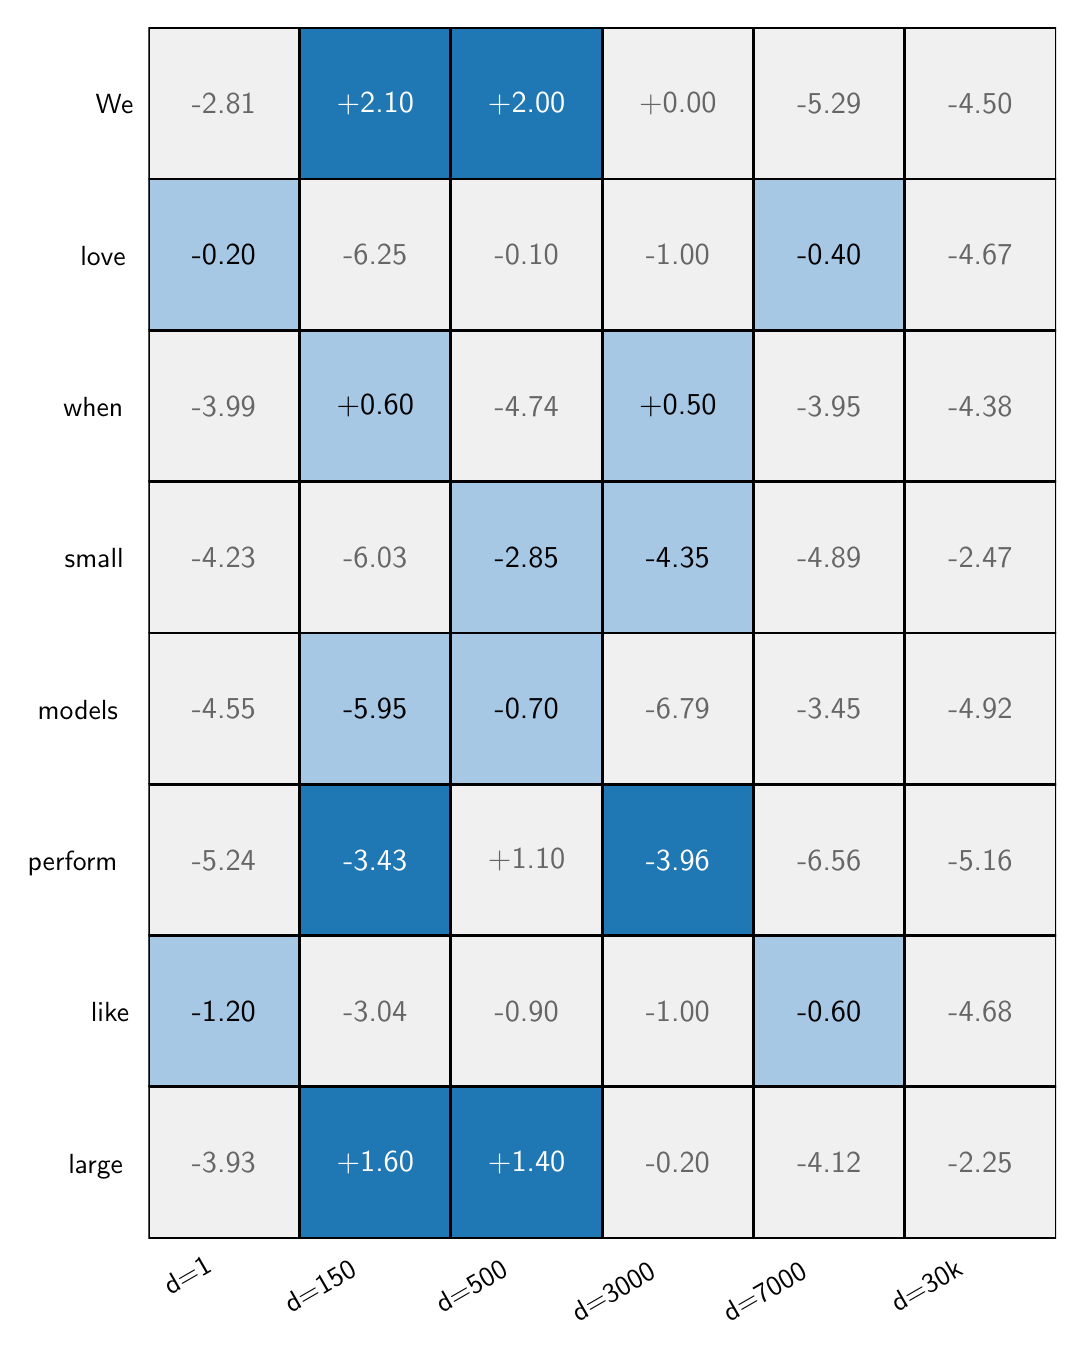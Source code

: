 \begingroup%
\makeatletter%
\begin{pgfpicture}%
\pgfpathrectangle{\pgfpointorigin}{\pgfqpoint{5.143in}{6.497in}}%
\pgfusepath{use as bounding box, clip}%
\begin{pgfscope}%
\pgfsetbuttcap%
\pgfsetmiterjoin%
\definecolor{currentfill}{rgb}{1.0,1.0,1.0}%
\pgfsetfillcolor{currentfill}%
\pgfsetlinewidth{0.0pt}%
\definecolor{currentstroke}{rgb}{1.0,1.0,1.0}%
\pgfsetstrokecolor{currentstroke}%
\pgfsetdash{}{0pt}%
\pgfpathmoveto{\pgfqpoint{0.0in}{0.0in}}%
\pgfpathlineto{\pgfqpoint{5.143in}{0.0in}}%
\pgfpathlineto{\pgfqpoint{5.143in}{6.497in}}%
\pgfpathlineto{\pgfqpoint{0.0in}{6.497in}}%
\pgfpathlineto{\pgfqpoint{0.0in}{0.0in}}%
\pgfpathclose%
\pgfusepath{fill}%
\end{pgfscope}%
\begin{pgfscope}%
\pgfsetbuttcap%
\pgfsetmiterjoin%
\definecolor{currentfill}{rgb}{1.0,1.0,1.0}%
\pgfsetfillcolor{currentfill}%
\pgfsetlinewidth{0.0pt}%
\definecolor{currentstroke}{rgb}{0.0,0.0,0.0}%
\pgfsetstrokecolor{currentstroke}%
\pgfsetstrokeopacity{0.0}%
\pgfsetdash{}{0pt}%
\pgfpathmoveto{\pgfqpoint{0.603in}{0.444in}}%
\pgfpathlineto{\pgfqpoint{5.143in}{0.444in}}%
\pgfpathlineto{\pgfqpoint{5.143in}{6.497in}}%
\pgfpathlineto{\pgfqpoint{0.603in}{6.497in}}%
\pgfpathlineto{\pgfqpoint{0.603in}{0.444in}}%
\pgfpathclose%
\pgfusepath{fill}%
\end{pgfscope}%
\begin{pgfscope}%
\pgfpathrectangle{\pgfqpoint{0.603in}{0.444in}}{\pgfqpoint{4.539in}{6.053in}}%
\pgfusepath{clip}%
\pgfsetbuttcap%
\pgfsetmiterjoin%
\definecolor{currentfill}{rgb}{0.941,0.941,0.941}%
\pgfsetfillcolor{currentfill}%
\pgfsetlinewidth{1.004pt}%
\definecolor{currentstroke}{rgb}{0.0,0.0,0.0}%
\pgfsetstrokecolor{currentstroke}%
\pgfsetdash{}{0pt}%
\pgfpathmoveto{\pgfqpoint{0.603in}{6.497in}}%
\pgfpathlineto{\pgfqpoint{1.36in}{6.497in}}%
\pgfpathlineto{\pgfqpoint{1.36in}{5.74in}}%
\pgfpathlineto{\pgfqpoint{0.603in}{5.74in}}%
\pgfpathlineto{\pgfqpoint{0.603in}{6.497in}}%
\pgfpathclose%
\pgfusepath{stroke,fill}%
\end{pgfscope}%
\begin{pgfscope}%
\pgfpathrectangle{\pgfqpoint{0.603in}{0.444in}}{\pgfqpoint{4.539in}{6.053in}}%
\pgfusepath{clip}%
\pgfsetbuttcap%
\pgfsetmiterjoin%
\definecolor{currentfill}{rgb}{0.122,0.467,0.706}%
\pgfsetfillcolor{currentfill}%
\pgfsetlinewidth{1.004pt}%
\definecolor{currentstroke}{rgb}{0.0,0.0,0.0}%
\pgfsetstrokecolor{currentstroke}%
\pgfsetdash{}{0pt}%
\pgfpathmoveto{\pgfqpoint{1.36in}{6.497in}}%
\pgfpathlineto{\pgfqpoint{2.116in}{6.497in}}%
\pgfpathlineto{\pgfqpoint{2.116in}{5.74in}}%
\pgfpathlineto{\pgfqpoint{1.36in}{5.74in}}%
\pgfpathlineto{\pgfqpoint{1.36in}{6.497in}}%
\pgfpathclose%
\pgfusepath{stroke,fill}%
\end{pgfscope}%
\begin{pgfscope}%
\pgfpathrectangle{\pgfqpoint{0.603in}{0.444in}}{\pgfqpoint{4.539in}{6.053in}}%
\pgfusepath{clip}%
\pgfsetbuttcap%
\pgfsetmiterjoin%
\definecolor{currentfill}{rgb}{0.122,0.467,0.706}%
\pgfsetfillcolor{currentfill}%
\pgfsetlinewidth{1.004pt}%
\definecolor{currentstroke}{rgb}{0.0,0.0,0.0}%
\pgfsetstrokecolor{currentstroke}%
\pgfsetdash{}{0pt}%
\pgfpathmoveto{\pgfqpoint{2.116in}{6.497in}}%
\pgfpathlineto{\pgfqpoint{2.873in}{6.497in}}%
\pgfpathlineto{\pgfqpoint{2.873in}{5.74in}}%
\pgfpathlineto{\pgfqpoint{2.116in}{5.74in}}%
\pgfpathlineto{\pgfqpoint{2.116in}{6.497in}}%
\pgfpathclose%
\pgfusepath{stroke,fill}%
\end{pgfscope}%
\begin{pgfscope}%
\pgfpathrectangle{\pgfqpoint{0.603in}{0.444in}}{\pgfqpoint{4.539in}{6.053in}}%
\pgfusepath{clip}%
\pgfsetbuttcap%
\pgfsetmiterjoin%
\definecolor{currentfill}{rgb}{0.941,0.941,0.941}%
\pgfsetfillcolor{currentfill}%
\pgfsetlinewidth{1.004pt}%
\definecolor{currentstroke}{rgb}{0.0,0.0,0.0}%
\pgfsetstrokecolor{currentstroke}%
\pgfsetdash{}{0pt}%
\pgfpathmoveto{\pgfqpoint{2.873in}{6.497in}}%
\pgfpathlineto{\pgfqpoint{3.629in}{6.497in}}%
\pgfpathlineto{\pgfqpoint{3.629in}{5.74in}}%
\pgfpathlineto{\pgfqpoint{2.873in}{5.74in}}%
\pgfpathlineto{\pgfqpoint{2.873in}{6.497in}}%
\pgfpathclose%
\pgfusepath{stroke,fill}%
\end{pgfscope}%
\begin{pgfscope}%
\pgfpathrectangle{\pgfqpoint{0.603in}{0.444in}}{\pgfqpoint{4.539in}{6.053in}}%
\pgfusepath{clip}%
\pgfsetbuttcap%
\pgfsetmiterjoin%
\definecolor{currentfill}{rgb}{0.941,0.941,0.941}%
\pgfsetfillcolor{currentfill}%
\pgfsetlinewidth{1.004pt}%
\definecolor{currentstroke}{rgb}{0.0,0.0,0.0}%
\pgfsetstrokecolor{currentstroke}%
\pgfsetdash{}{0pt}%
\pgfpathmoveto{\pgfqpoint{3.629in}{6.497in}}%
\pgfpathlineto{\pgfqpoint{4.386in}{6.497in}}%
\pgfpathlineto{\pgfqpoint{4.386in}{5.74in}}%
\pgfpathlineto{\pgfqpoint{3.629in}{5.74in}}%
\pgfpathlineto{\pgfqpoint{3.629in}{6.497in}}%
\pgfpathclose%
\pgfusepath{stroke,fill}%
\end{pgfscope}%
\begin{pgfscope}%
\pgfpathrectangle{\pgfqpoint{0.603in}{0.444in}}{\pgfqpoint{4.539in}{6.053in}}%
\pgfusepath{clip}%
\pgfsetbuttcap%
\pgfsetmiterjoin%
\definecolor{currentfill}{rgb}{0.941,0.941,0.941}%
\pgfsetfillcolor{currentfill}%
\pgfsetlinewidth{1.004pt}%
\definecolor{currentstroke}{rgb}{0.0,0.0,0.0}%
\pgfsetstrokecolor{currentstroke}%
\pgfsetdash{}{0pt}%
\pgfpathmoveto{\pgfqpoint{4.386in}{6.497in}}%
\pgfpathlineto{\pgfqpoint{5.143in}{6.497in}}%
\pgfpathlineto{\pgfqpoint{5.143in}{5.74in}}%
\pgfpathlineto{\pgfqpoint{4.386in}{5.74in}}%
\pgfpathlineto{\pgfqpoint{4.386in}{6.497in}}%
\pgfpathclose%
\pgfusepath{stroke,fill}%
\end{pgfscope}%
\begin{pgfscope}%
\pgfpathrectangle{\pgfqpoint{0.603in}{0.444in}}{\pgfqpoint{4.539in}{6.053in}}%
\pgfusepath{clip}%
\pgfsetbuttcap%
\pgfsetmiterjoin%
\definecolor{currentfill}{rgb}{0.651,0.784,0.898}%
\pgfsetfillcolor{currentfill}%
\pgfsetlinewidth{1.004pt}%
\definecolor{currentstroke}{rgb}{0.0,0.0,0.0}%
\pgfsetstrokecolor{currentstroke}%
\pgfsetdash{}{0pt}%
\pgfpathmoveto{\pgfqpoint{0.603in}{5.74in}}%
\pgfpathlineto{\pgfqpoint{1.36in}{5.74in}}%
\pgfpathlineto{\pgfqpoint{1.36in}{4.983in}}%
\pgfpathlineto{\pgfqpoint{0.603in}{4.983in}}%
\pgfpathlineto{\pgfqpoint{0.603in}{5.74in}}%
\pgfpathclose%
\pgfusepath{stroke,fill}%
\end{pgfscope}%
\begin{pgfscope}%
\pgfpathrectangle{\pgfqpoint{0.603in}{0.444in}}{\pgfqpoint{4.539in}{6.053in}}%
\pgfusepath{clip}%
\pgfsetbuttcap%
\pgfsetmiterjoin%
\definecolor{currentfill}{rgb}{0.941,0.941,0.941}%
\pgfsetfillcolor{currentfill}%
\pgfsetlinewidth{1.004pt}%
\definecolor{currentstroke}{rgb}{0.0,0.0,0.0}%
\pgfsetstrokecolor{currentstroke}%
\pgfsetdash{}{0pt}%
\pgfpathmoveto{\pgfqpoint{1.36in}{5.74in}}%
\pgfpathlineto{\pgfqpoint{2.116in}{5.74in}}%
\pgfpathlineto{\pgfqpoint{2.116in}{4.983in}}%
\pgfpathlineto{\pgfqpoint{1.36in}{4.983in}}%
\pgfpathlineto{\pgfqpoint{1.36in}{5.74in}}%
\pgfpathclose%
\pgfusepath{stroke,fill}%
\end{pgfscope}%
\begin{pgfscope}%
\pgfpathrectangle{\pgfqpoint{0.603in}{0.444in}}{\pgfqpoint{4.539in}{6.053in}}%
\pgfusepath{clip}%
\pgfsetbuttcap%
\pgfsetmiterjoin%
\definecolor{currentfill}{rgb}{0.941,0.941,0.941}%
\pgfsetfillcolor{currentfill}%
\pgfsetlinewidth{1.004pt}%
\definecolor{currentstroke}{rgb}{0.0,0.0,0.0}%
\pgfsetstrokecolor{currentstroke}%
\pgfsetdash{}{0pt}%
\pgfpathmoveto{\pgfqpoint{2.116in}{5.74in}}%
\pgfpathlineto{\pgfqpoint{2.873in}{5.74in}}%
\pgfpathlineto{\pgfqpoint{2.873in}{4.983in}}%
\pgfpathlineto{\pgfqpoint{2.116in}{4.983in}}%
\pgfpathlineto{\pgfqpoint{2.116in}{5.74in}}%
\pgfpathclose%
\pgfusepath{stroke,fill}%
\end{pgfscope}%
\begin{pgfscope}%
\pgfpathrectangle{\pgfqpoint{0.603in}{0.444in}}{\pgfqpoint{4.539in}{6.053in}}%
\pgfusepath{clip}%
\pgfsetbuttcap%
\pgfsetmiterjoin%
\definecolor{currentfill}{rgb}{0.941,0.941,0.941}%
\pgfsetfillcolor{currentfill}%
\pgfsetlinewidth{1.004pt}%
\definecolor{currentstroke}{rgb}{0.0,0.0,0.0}%
\pgfsetstrokecolor{currentstroke}%
\pgfsetdash{}{0pt}%
\pgfpathmoveto{\pgfqpoint{2.873in}{5.74in}}%
\pgfpathlineto{\pgfqpoint{3.629in}{5.74in}}%
\pgfpathlineto{\pgfqpoint{3.629in}{4.983in}}%
\pgfpathlineto{\pgfqpoint{2.873in}{4.983in}}%
\pgfpathlineto{\pgfqpoint{2.873in}{5.74in}}%
\pgfpathclose%
\pgfusepath{stroke,fill}%
\end{pgfscope}%
\begin{pgfscope}%
\pgfpathrectangle{\pgfqpoint{0.603in}{0.444in}}{\pgfqpoint{4.539in}{6.053in}}%
\pgfusepath{clip}%
\pgfsetbuttcap%
\pgfsetmiterjoin%
\definecolor{currentfill}{rgb}{0.651,0.784,0.898}%
\pgfsetfillcolor{currentfill}%
\pgfsetlinewidth{1.004pt}%
\definecolor{currentstroke}{rgb}{0.0,0.0,0.0}%
\pgfsetstrokecolor{currentstroke}%
\pgfsetdash{}{0pt}%
\pgfpathmoveto{\pgfqpoint{3.629in}{5.74in}}%
\pgfpathlineto{\pgfqpoint{4.386in}{5.74in}}%
\pgfpathlineto{\pgfqpoint{4.386in}{4.983in}}%
\pgfpathlineto{\pgfqpoint{3.629in}{4.983in}}%
\pgfpathlineto{\pgfqpoint{3.629in}{5.74in}}%
\pgfpathclose%
\pgfusepath{stroke,fill}%
\end{pgfscope}%
\begin{pgfscope}%
\pgfpathrectangle{\pgfqpoint{0.603in}{0.444in}}{\pgfqpoint{4.539in}{6.053in}}%
\pgfusepath{clip}%
\pgfsetbuttcap%
\pgfsetmiterjoin%
\definecolor{currentfill}{rgb}{0.941,0.941,0.941}%
\pgfsetfillcolor{currentfill}%
\pgfsetlinewidth{1.004pt}%
\definecolor{currentstroke}{rgb}{0.0,0.0,0.0}%
\pgfsetstrokecolor{currentstroke}%
\pgfsetdash{}{0pt}%
\pgfpathmoveto{\pgfqpoint{4.386in}{5.74in}}%
\pgfpathlineto{\pgfqpoint{5.143in}{5.74in}}%
\pgfpathlineto{\pgfqpoint{5.143in}{4.983in}}%
\pgfpathlineto{\pgfqpoint{4.386in}{4.983in}}%
\pgfpathlineto{\pgfqpoint{4.386in}{5.74in}}%
\pgfpathclose%
\pgfusepath{stroke,fill}%
\end{pgfscope}%
\begin{pgfscope}%
\pgfpathrectangle{\pgfqpoint{0.603in}{0.444in}}{\pgfqpoint{4.539in}{6.053in}}%
\pgfusepath{clip}%
\pgfsetbuttcap%
\pgfsetmiterjoin%
\definecolor{currentfill}{rgb}{0.941,0.941,0.941}%
\pgfsetfillcolor{currentfill}%
\pgfsetlinewidth{1.004pt}%
\definecolor{currentstroke}{rgb}{0.0,0.0,0.0}%
\pgfsetstrokecolor{currentstroke}%
\pgfsetdash{}{0pt}%
\pgfpathmoveto{\pgfqpoint{0.603in}{4.983in}}%
\pgfpathlineto{\pgfqpoint{1.36in}{4.983in}}%
\pgfpathlineto{\pgfqpoint{1.36in}{4.227in}}%
\pgfpathlineto{\pgfqpoint{0.603in}{4.227in}}%
\pgfpathlineto{\pgfqpoint{0.603in}{4.983in}}%
\pgfpathclose%
\pgfusepath{stroke,fill}%
\end{pgfscope}%
\begin{pgfscope}%
\pgfpathrectangle{\pgfqpoint{0.603in}{0.444in}}{\pgfqpoint{4.539in}{6.053in}}%
\pgfusepath{clip}%
\pgfsetbuttcap%
\pgfsetmiterjoin%
\definecolor{currentfill}{rgb}{0.651,0.784,0.898}%
\pgfsetfillcolor{currentfill}%
\pgfsetlinewidth{1.004pt}%
\definecolor{currentstroke}{rgb}{0.0,0.0,0.0}%
\pgfsetstrokecolor{currentstroke}%
\pgfsetdash{}{0pt}%
\pgfpathmoveto{\pgfqpoint{1.36in}{4.983in}}%
\pgfpathlineto{\pgfqpoint{2.116in}{4.983in}}%
\pgfpathlineto{\pgfqpoint{2.116in}{4.227in}}%
\pgfpathlineto{\pgfqpoint{1.36in}{4.227in}}%
\pgfpathlineto{\pgfqpoint{1.36in}{4.983in}}%
\pgfpathclose%
\pgfusepath{stroke,fill}%
\end{pgfscope}%
\begin{pgfscope}%
\pgfpathrectangle{\pgfqpoint{0.603in}{0.444in}}{\pgfqpoint{4.539in}{6.053in}}%
\pgfusepath{clip}%
\pgfsetbuttcap%
\pgfsetmiterjoin%
\definecolor{currentfill}{rgb}{0.941,0.941,0.941}%
\pgfsetfillcolor{currentfill}%
\pgfsetlinewidth{1.004pt}%
\definecolor{currentstroke}{rgb}{0.0,0.0,0.0}%
\pgfsetstrokecolor{currentstroke}%
\pgfsetdash{}{0pt}%
\pgfpathmoveto{\pgfqpoint{2.116in}{4.983in}}%
\pgfpathlineto{\pgfqpoint{2.873in}{4.983in}}%
\pgfpathlineto{\pgfqpoint{2.873in}{4.227in}}%
\pgfpathlineto{\pgfqpoint{2.116in}{4.227in}}%
\pgfpathlineto{\pgfqpoint{2.116in}{4.983in}}%
\pgfpathclose%
\pgfusepath{stroke,fill}%
\end{pgfscope}%
\begin{pgfscope}%
\pgfpathrectangle{\pgfqpoint{0.603in}{0.444in}}{\pgfqpoint{4.539in}{6.053in}}%
\pgfusepath{clip}%
\pgfsetbuttcap%
\pgfsetmiterjoin%
\definecolor{currentfill}{rgb}{0.651,0.784,0.898}%
\pgfsetfillcolor{currentfill}%
\pgfsetlinewidth{1.004pt}%
\definecolor{currentstroke}{rgb}{0.0,0.0,0.0}%
\pgfsetstrokecolor{currentstroke}%
\pgfsetdash{}{0pt}%
\pgfpathmoveto{\pgfqpoint{2.873in}{4.983in}}%
\pgfpathlineto{\pgfqpoint{3.629in}{4.983in}}%
\pgfpathlineto{\pgfqpoint{3.629in}{4.227in}}%
\pgfpathlineto{\pgfqpoint{2.873in}{4.227in}}%
\pgfpathlineto{\pgfqpoint{2.873in}{4.983in}}%
\pgfpathclose%
\pgfusepath{stroke,fill}%
\end{pgfscope}%
\begin{pgfscope}%
\pgfpathrectangle{\pgfqpoint{0.603in}{0.444in}}{\pgfqpoint{4.539in}{6.053in}}%
\pgfusepath{clip}%
\pgfsetbuttcap%
\pgfsetmiterjoin%
\definecolor{currentfill}{rgb}{0.941,0.941,0.941}%
\pgfsetfillcolor{currentfill}%
\pgfsetlinewidth{1.004pt}%
\definecolor{currentstroke}{rgb}{0.0,0.0,0.0}%
\pgfsetstrokecolor{currentstroke}%
\pgfsetdash{}{0pt}%
\pgfpathmoveto{\pgfqpoint{3.629in}{4.983in}}%
\pgfpathlineto{\pgfqpoint{4.386in}{4.983in}}%
\pgfpathlineto{\pgfqpoint{4.386in}{4.227in}}%
\pgfpathlineto{\pgfqpoint{3.629in}{4.227in}}%
\pgfpathlineto{\pgfqpoint{3.629in}{4.983in}}%
\pgfpathclose%
\pgfusepath{stroke,fill}%
\end{pgfscope}%
\begin{pgfscope}%
\pgfpathrectangle{\pgfqpoint{0.603in}{0.444in}}{\pgfqpoint{4.539in}{6.053in}}%
\pgfusepath{clip}%
\pgfsetbuttcap%
\pgfsetmiterjoin%
\definecolor{currentfill}{rgb}{0.941,0.941,0.941}%
\pgfsetfillcolor{currentfill}%
\pgfsetlinewidth{1.004pt}%
\definecolor{currentstroke}{rgb}{0.0,0.0,0.0}%
\pgfsetstrokecolor{currentstroke}%
\pgfsetdash{}{0pt}%
\pgfpathmoveto{\pgfqpoint{4.386in}{4.983in}}%
\pgfpathlineto{\pgfqpoint{5.143in}{4.983in}}%
\pgfpathlineto{\pgfqpoint{5.143in}{4.227in}}%
\pgfpathlineto{\pgfqpoint{4.386in}{4.227in}}%
\pgfpathlineto{\pgfqpoint{4.386in}{4.983in}}%
\pgfpathclose%
\pgfusepath{stroke,fill}%
\end{pgfscope}%
\begin{pgfscope}%
\pgfpathrectangle{\pgfqpoint{0.603in}{0.444in}}{\pgfqpoint{4.539in}{6.053in}}%
\pgfusepath{clip}%
\pgfsetbuttcap%
\pgfsetmiterjoin%
\definecolor{currentfill}{rgb}{0.941,0.941,0.941}%
\pgfsetfillcolor{currentfill}%
\pgfsetlinewidth{1.004pt}%
\definecolor{currentstroke}{rgb}{0.0,0.0,0.0}%
\pgfsetstrokecolor{currentstroke}%
\pgfsetdash{}{0pt}%
\pgfpathmoveto{\pgfqpoint{0.603in}{4.227in}}%
\pgfpathlineto{\pgfqpoint{1.36in}{4.227in}}%
\pgfpathlineto{\pgfqpoint{1.36in}{3.47in}}%
\pgfpathlineto{\pgfqpoint{0.603in}{3.47in}}%
\pgfpathlineto{\pgfqpoint{0.603in}{4.227in}}%
\pgfpathclose%
\pgfusepath{stroke,fill}%
\end{pgfscope}%
\begin{pgfscope}%
\pgfpathrectangle{\pgfqpoint{0.603in}{0.444in}}{\pgfqpoint{4.539in}{6.053in}}%
\pgfusepath{clip}%
\pgfsetbuttcap%
\pgfsetmiterjoin%
\definecolor{currentfill}{rgb}{0.941,0.941,0.941}%
\pgfsetfillcolor{currentfill}%
\pgfsetlinewidth{1.004pt}%
\definecolor{currentstroke}{rgb}{0.0,0.0,0.0}%
\pgfsetstrokecolor{currentstroke}%
\pgfsetdash{}{0pt}%
\pgfpathmoveto{\pgfqpoint{1.36in}{4.227in}}%
\pgfpathlineto{\pgfqpoint{2.116in}{4.227in}}%
\pgfpathlineto{\pgfqpoint{2.116in}{3.47in}}%
\pgfpathlineto{\pgfqpoint{1.36in}{3.47in}}%
\pgfpathlineto{\pgfqpoint{1.36in}{4.227in}}%
\pgfpathclose%
\pgfusepath{stroke,fill}%
\end{pgfscope}%
\begin{pgfscope}%
\pgfpathrectangle{\pgfqpoint{0.603in}{0.444in}}{\pgfqpoint{4.539in}{6.053in}}%
\pgfusepath{clip}%
\pgfsetbuttcap%
\pgfsetmiterjoin%
\definecolor{currentfill}{rgb}{0.651,0.784,0.898}%
\pgfsetfillcolor{currentfill}%
\pgfsetlinewidth{1.004pt}%
\definecolor{currentstroke}{rgb}{0.0,0.0,0.0}%
\pgfsetstrokecolor{currentstroke}%
\pgfsetdash{}{0pt}%
\pgfpathmoveto{\pgfqpoint{2.116in}{4.227in}}%
\pgfpathlineto{\pgfqpoint{2.873in}{4.227in}}%
\pgfpathlineto{\pgfqpoint{2.873in}{3.47in}}%
\pgfpathlineto{\pgfqpoint{2.116in}{3.47in}}%
\pgfpathlineto{\pgfqpoint{2.116in}{4.227in}}%
\pgfpathclose%
\pgfusepath{stroke,fill}%
\end{pgfscope}%
\begin{pgfscope}%
\pgfpathrectangle{\pgfqpoint{0.603in}{0.444in}}{\pgfqpoint{4.539in}{6.053in}}%
\pgfusepath{clip}%
\pgfsetbuttcap%
\pgfsetmiterjoin%
\definecolor{currentfill}{rgb}{0.651,0.784,0.898}%
\pgfsetfillcolor{currentfill}%
\pgfsetlinewidth{1.004pt}%
\definecolor{currentstroke}{rgb}{0.0,0.0,0.0}%
\pgfsetstrokecolor{currentstroke}%
\pgfsetdash{}{0pt}%
\pgfpathmoveto{\pgfqpoint{2.873in}{4.227in}}%
\pgfpathlineto{\pgfqpoint{3.629in}{4.227in}}%
\pgfpathlineto{\pgfqpoint{3.629in}{3.47in}}%
\pgfpathlineto{\pgfqpoint{2.873in}{3.47in}}%
\pgfpathlineto{\pgfqpoint{2.873in}{4.227in}}%
\pgfpathclose%
\pgfusepath{stroke,fill}%
\end{pgfscope}%
\begin{pgfscope}%
\pgfpathrectangle{\pgfqpoint{0.603in}{0.444in}}{\pgfqpoint{4.539in}{6.053in}}%
\pgfusepath{clip}%
\pgfsetbuttcap%
\pgfsetmiterjoin%
\definecolor{currentfill}{rgb}{0.941,0.941,0.941}%
\pgfsetfillcolor{currentfill}%
\pgfsetlinewidth{1.004pt}%
\definecolor{currentstroke}{rgb}{0.0,0.0,0.0}%
\pgfsetstrokecolor{currentstroke}%
\pgfsetdash{}{0pt}%
\pgfpathmoveto{\pgfqpoint{3.629in}{4.227in}}%
\pgfpathlineto{\pgfqpoint{4.386in}{4.227in}}%
\pgfpathlineto{\pgfqpoint{4.386in}{3.47in}}%
\pgfpathlineto{\pgfqpoint{3.629in}{3.47in}}%
\pgfpathlineto{\pgfqpoint{3.629in}{4.227in}}%
\pgfpathclose%
\pgfusepath{stroke,fill}%
\end{pgfscope}%
\begin{pgfscope}%
\pgfpathrectangle{\pgfqpoint{0.603in}{0.444in}}{\pgfqpoint{4.539in}{6.053in}}%
\pgfusepath{clip}%
\pgfsetbuttcap%
\pgfsetmiterjoin%
\definecolor{currentfill}{rgb}{0.941,0.941,0.941}%
\pgfsetfillcolor{currentfill}%
\pgfsetlinewidth{1.004pt}%
\definecolor{currentstroke}{rgb}{0.0,0.0,0.0}%
\pgfsetstrokecolor{currentstroke}%
\pgfsetdash{}{0pt}%
\pgfpathmoveto{\pgfqpoint{4.386in}{4.227in}}%
\pgfpathlineto{\pgfqpoint{5.143in}{4.227in}}%
\pgfpathlineto{\pgfqpoint{5.143in}{3.47in}}%
\pgfpathlineto{\pgfqpoint{4.386in}{3.47in}}%
\pgfpathlineto{\pgfqpoint{4.386in}{4.227in}}%
\pgfpathclose%
\pgfusepath{stroke,fill}%
\end{pgfscope}%
\begin{pgfscope}%
\pgfpathrectangle{\pgfqpoint{0.603in}{0.444in}}{\pgfqpoint{4.539in}{6.053in}}%
\pgfusepath{clip}%
\pgfsetbuttcap%
\pgfsetmiterjoin%
\definecolor{currentfill}{rgb}{0.941,0.941,0.941}%
\pgfsetfillcolor{currentfill}%
\pgfsetlinewidth{1.004pt}%
\definecolor{currentstroke}{rgb}{0.0,0.0,0.0}%
\pgfsetstrokecolor{currentstroke}%
\pgfsetdash{}{0pt}%
\pgfpathmoveto{\pgfqpoint{0.603in}{3.47in}}%
\pgfpathlineto{\pgfqpoint{1.36in}{3.47in}}%
\pgfpathlineto{\pgfqpoint{1.36in}{2.714in}}%
\pgfpathlineto{\pgfqpoint{0.603in}{2.714in}}%
\pgfpathlineto{\pgfqpoint{0.603in}{3.47in}}%
\pgfpathclose%
\pgfusepath{stroke,fill}%
\end{pgfscope}%
\begin{pgfscope}%
\pgfpathrectangle{\pgfqpoint{0.603in}{0.444in}}{\pgfqpoint{4.539in}{6.053in}}%
\pgfusepath{clip}%
\pgfsetbuttcap%
\pgfsetmiterjoin%
\definecolor{currentfill}{rgb}{0.651,0.784,0.898}%
\pgfsetfillcolor{currentfill}%
\pgfsetlinewidth{1.004pt}%
\definecolor{currentstroke}{rgb}{0.0,0.0,0.0}%
\pgfsetstrokecolor{currentstroke}%
\pgfsetdash{}{0pt}%
\pgfpathmoveto{\pgfqpoint{1.36in}{3.47in}}%
\pgfpathlineto{\pgfqpoint{2.116in}{3.47in}}%
\pgfpathlineto{\pgfqpoint{2.116in}{2.714in}}%
\pgfpathlineto{\pgfqpoint{1.36in}{2.714in}}%
\pgfpathlineto{\pgfqpoint{1.36in}{3.47in}}%
\pgfpathclose%
\pgfusepath{stroke,fill}%
\end{pgfscope}%
\begin{pgfscope}%
\pgfpathrectangle{\pgfqpoint{0.603in}{0.444in}}{\pgfqpoint{4.539in}{6.053in}}%
\pgfusepath{clip}%
\pgfsetbuttcap%
\pgfsetmiterjoin%
\definecolor{currentfill}{rgb}{0.651,0.784,0.898}%
\pgfsetfillcolor{currentfill}%
\pgfsetlinewidth{1.004pt}%
\definecolor{currentstroke}{rgb}{0.0,0.0,0.0}%
\pgfsetstrokecolor{currentstroke}%
\pgfsetdash{}{0pt}%
\pgfpathmoveto{\pgfqpoint{2.116in}{3.47in}}%
\pgfpathlineto{\pgfqpoint{2.873in}{3.47in}}%
\pgfpathlineto{\pgfqpoint{2.873in}{2.714in}}%
\pgfpathlineto{\pgfqpoint{2.116in}{2.714in}}%
\pgfpathlineto{\pgfqpoint{2.116in}{3.47in}}%
\pgfpathclose%
\pgfusepath{stroke,fill}%
\end{pgfscope}%
\begin{pgfscope}%
\pgfpathrectangle{\pgfqpoint{0.603in}{0.444in}}{\pgfqpoint{4.539in}{6.053in}}%
\pgfusepath{clip}%
\pgfsetbuttcap%
\pgfsetmiterjoin%
\definecolor{currentfill}{rgb}{0.941,0.941,0.941}%
\pgfsetfillcolor{currentfill}%
\pgfsetlinewidth{1.004pt}%
\definecolor{currentstroke}{rgb}{0.0,0.0,0.0}%
\pgfsetstrokecolor{currentstroke}%
\pgfsetdash{}{0pt}%
\pgfpathmoveto{\pgfqpoint{2.873in}{3.47in}}%
\pgfpathlineto{\pgfqpoint{3.629in}{3.47in}}%
\pgfpathlineto{\pgfqpoint{3.629in}{2.714in}}%
\pgfpathlineto{\pgfqpoint{2.873in}{2.714in}}%
\pgfpathlineto{\pgfqpoint{2.873in}{3.47in}}%
\pgfpathclose%
\pgfusepath{stroke,fill}%
\end{pgfscope}%
\begin{pgfscope}%
\pgfpathrectangle{\pgfqpoint{0.603in}{0.444in}}{\pgfqpoint{4.539in}{6.053in}}%
\pgfusepath{clip}%
\pgfsetbuttcap%
\pgfsetmiterjoin%
\definecolor{currentfill}{rgb}{0.941,0.941,0.941}%
\pgfsetfillcolor{currentfill}%
\pgfsetlinewidth{1.004pt}%
\definecolor{currentstroke}{rgb}{0.0,0.0,0.0}%
\pgfsetstrokecolor{currentstroke}%
\pgfsetdash{}{0pt}%
\pgfpathmoveto{\pgfqpoint{3.629in}{3.47in}}%
\pgfpathlineto{\pgfqpoint{4.386in}{3.47in}}%
\pgfpathlineto{\pgfqpoint{4.386in}{2.714in}}%
\pgfpathlineto{\pgfqpoint{3.629in}{2.714in}}%
\pgfpathlineto{\pgfqpoint{3.629in}{3.47in}}%
\pgfpathclose%
\pgfusepath{stroke,fill}%
\end{pgfscope}%
\begin{pgfscope}%
\pgfpathrectangle{\pgfqpoint{0.603in}{0.444in}}{\pgfqpoint{4.539in}{6.053in}}%
\pgfusepath{clip}%
\pgfsetbuttcap%
\pgfsetmiterjoin%
\definecolor{currentfill}{rgb}{0.941,0.941,0.941}%
\pgfsetfillcolor{currentfill}%
\pgfsetlinewidth{1.004pt}%
\definecolor{currentstroke}{rgb}{0.0,0.0,0.0}%
\pgfsetstrokecolor{currentstroke}%
\pgfsetdash{}{0pt}%
\pgfpathmoveto{\pgfqpoint{4.386in}{3.47in}}%
\pgfpathlineto{\pgfqpoint{5.143in}{3.47in}}%
\pgfpathlineto{\pgfqpoint{5.143in}{2.714in}}%
\pgfpathlineto{\pgfqpoint{4.386in}{2.714in}}%
\pgfpathlineto{\pgfqpoint{4.386in}{3.47in}}%
\pgfpathclose%
\pgfusepath{stroke,fill}%
\end{pgfscope}%
\begin{pgfscope}%
\pgfpathrectangle{\pgfqpoint{0.603in}{0.444in}}{\pgfqpoint{4.539in}{6.053in}}%
\pgfusepath{clip}%
\pgfsetbuttcap%
\pgfsetmiterjoin%
\definecolor{currentfill}{rgb}{0.941,0.941,0.941}%
\pgfsetfillcolor{currentfill}%
\pgfsetlinewidth{1.004pt}%
\definecolor{currentstroke}{rgb}{0.0,0.0,0.0}%
\pgfsetstrokecolor{currentstroke}%
\pgfsetdash{}{0pt}%
\pgfpathmoveto{\pgfqpoint{0.603in}{2.714in}}%
\pgfpathlineto{\pgfqpoint{1.36in}{2.714in}}%
\pgfpathlineto{\pgfqpoint{1.36in}{1.957in}}%
\pgfpathlineto{\pgfqpoint{0.603in}{1.957in}}%
\pgfpathlineto{\pgfqpoint{0.603in}{2.714in}}%
\pgfpathclose%
\pgfusepath{stroke,fill}%
\end{pgfscope}%
\begin{pgfscope}%
\pgfpathrectangle{\pgfqpoint{0.603in}{0.444in}}{\pgfqpoint{4.539in}{6.053in}}%
\pgfusepath{clip}%
\pgfsetbuttcap%
\pgfsetmiterjoin%
\definecolor{currentfill}{rgb}{0.122,0.467,0.706}%
\pgfsetfillcolor{currentfill}%
\pgfsetlinewidth{1.004pt}%
\definecolor{currentstroke}{rgb}{0.0,0.0,0.0}%
\pgfsetstrokecolor{currentstroke}%
\pgfsetdash{}{0pt}%
\pgfpathmoveto{\pgfqpoint{1.36in}{2.714in}}%
\pgfpathlineto{\pgfqpoint{2.116in}{2.714in}}%
\pgfpathlineto{\pgfqpoint{2.116in}{1.957in}}%
\pgfpathlineto{\pgfqpoint{1.36in}{1.957in}}%
\pgfpathlineto{\pgfqpoint{1.36in}{2.714in}}%
\pgfpathclose%
\pgfusepath{stroke,fill}%
\end{pgfscope}%
\begin{pgfscope}%
\pgfpathrectangle{\pgfqpoint{0.603in}{0.444in}}{\pgfqpoint{4.539in}{6.053in}}%
\pgfusepath{clip}%
\pgfsetbuttcap%
\pgfsetmiterjoin%
\definecolor{currentfill}{rgb}{0.941,0.941,0.941}%
\pgfsetfillcolor{currentfill}%
\pgfsetlinewidth{1.004pt}%
\definecolor{currentstroke}{rgb}{0.0,0.0,0.0}%
\pgfsetstrokecolor{currentstroke}%
\pgfsetdash{}{0pt}%
\pgfpathmoveto{\pgfqpoint{2.116in}{2.714in}}%
\pgfpathlineto{\pgfqpoint{2.873in}{2.714in}}%
\pgfpathlineto{\pgfqpoint{2.873in}{1.957in}}%
\pgfpathlineto{\pgfqpoint{2.116in}{1.957in}}%
\pgfpathlineto{\pgfqpoint{2.116in}{2.714in}}%
\pgfpathclose%
\pgfusepath{stroke,fill}%
\end{pgfscope}%
\begin{pgfscope}%
\pgfpathrectangle{\pgfqpoint{0.603in}{0.444in}}{\pgfqpoint{4.539in}{6.053in}}%
\pgfusepath{clip}%
\pgfsetbuttcap%
\pgfsetmiterjoin%
\definecolor{currentfill}{rgb}{0.122,0.467,0.706}%
\pgfsetfillcolor{currentfill}%
\pgfsetlinewidth{1.004pt}%
\definecolor{currentstroke}{rgb}{0.0,0.0,0.0}%
\pgfsetstrokecolor{currentstroke}%
\pgfsetdash{}{0pt}%
\pgfpathmoveto{\pgfqpoint{2.873in}{2.714in}}%
\pgfpathlineto{\pgfqpoint{3.629in}{2.714in}}%
\pgfpathlineto{\pgfqpoint{3.629in}{1.957in}}%
\pgfpathlineto{\pgfqpoint{2.873in}{1.957in}}%
\pgfpathlineto{\pgfqpoint{2.873in}{2.714in}}%
\pgfpathclose%
\pgfusepath{stroke,fill}%
\end{pgfscope}%
\begin{pgfscope}%
\pgfpathrectangle{\pgfqpoint{0.603in}{0.444in}}{\pgfqpoint{4.539in}{6.053in}}%
\pgfusepath{clip}%
\pgfsetbuttcap%
\pgfsetmiterjoin%
\definecolor{currentfill}{rgb}{0.941,0.941,0.941}%
\pgfsetfillcolor{currentfill}%
\pgfsetlinewidth{1.004pt}%
\definecolor{currentstroke}{rgb}{0.0,0.0,0.0}%
\pgfsetstrokecolor{currentstroke}%
\pgfsetdash{}{0pt}%
\pgfpathmoveto{\pgfqpoint{3.629in}{2.714in}}%
\pgfpathlineto{\pgfqpoint{4.386in}{2.714in}}%
\pgfpathlineto{\pgfqpoint{4.386in}{1.957in}}%
\pgfpathlineto{\pgfqpoint{3.629in}{1.957in}}%
\pgfpathlineto{\pgfqpoint{3.629in}{2.714in}}%
\pgfpathclose%
\pgfusepath{stroke,fill}%
\end{pgfscope}%
\begin{pgfscope}%
\pgfpathrectangle{\pgfqpoint{0.603in}{0.444in}}{\pgfqpoint{4.539in}{6.053in}}%
\pgfusepath{clip}%
\pgfsetbuttcap%
\pgfsetmiterjoin%
\definecolor{currentfill}{rgb}{0.941,0.941,0.941}%
\pgfsetfillcolor{currentfill}%
\pgfsetlinewidth{1.004pt}%
\definecolor{currentstroke}{rgb}{0.0,0.0,0.0}%
\pgfsetstrokecolor{currentstroke}%
\pgfsetdash{}{0pt}%
\pgfpathmoveto{\pgfqpoint{4.386in}{2.714in}}%
\pgfpathlineto{\pgfqpoint{5.143in}{2.714in}}%
\pgfpathlineto{\pgfqpoint{5.143in}{1.957in}}%
\pgfpathlineto{\pgfqpoint{4.386in}{1.957in}}%
\pgfpathlineto{\pgfqpoint{4.386in}{2.714in}}%
\pgfpathclose%
\pgfusepath{stroke,fill}%
\end{pgfscope}%
\begin{pgfscope}%
\pgfpathrectangle{\pgfqpoint{0.603in}{0.444in}}{\pgfqpoint{4.539in}{6.053in}}%
\pgfusepath{clip}%
\pgfsetbuttcap%
\pgfsetmiterjoin%
\definecolor{currentfill}{rgb}{0.651,0.784,0.898}%
\pgfsetfillcolor{currentfill}%
\pgfsetlinewidth{1.004pt}%
\definecolor{currentstroke}{rgb}{0.0,0.0,0.0}%
\pgfsetstrokecolor{currentstroke}%
\pgfsetdash{}{0pt}%
\pgfpathmoveto{\pgfqpoint{0.603in}{1.957in}}%
\pgfpathlineto{\pgfqpoint{1.36in}{1.957in}}%
\pgfpathlineto{\pgfqpoint{1.36in}{1.201in}}%
\pgfpathlineto{\pgfqpoint{0.603in}{1.201in}}%
\pgfpathlineto{\pgfqpoint{0.603in}{1.957in}}%
\pgfpathclose%
\pgfusepath{stroke,fill}%
\end{pgfscope}%
\begin{pgfscope}%
\pgfpathrectangle{\pgfqpoint{0.603in}{0.444in}}{\pgfqpoint{4.539in}{6.053in}}%
\pgfusepath{clip}%
\pgfsetbuttcap%
\pgfsetmiterjoin%
\definecolor{currentfill}{rgb}{0.941,0.941,0.941}%
\pgfsetfillcolor{currentfill}%
\pgfsetlinewidth{1.004pt}%
\definecolor{currentstroke}{rgb}{0.0,0.0,0.0}%
\pgfsetstrokecolor{currentstroke}%
\pgfsetdash{}{0pt}%
\pgfpathmoveto{\pgfqpoint{1.36in}{1.957in}}%
\pgfpathlineto{\pgfqpoint{2.116in}{1.957in}}%
\pgfpathlineto{\pgfqpoint{2.116in}{1.201in}}%
\pgfpathlineto{\pgfqpoint{1.36in}{1.201in}}%
\pgfpathlineto{\pgfqpoint{1.36in}{1.957in}}%
\pgfpathclose%
\pgfusepath{stroke,fill}%
\end{pgfscope}%
\begin{pgfscope}%
\pgfpathrectangle{\pgfqpoint{0.603in}{0.444in}}{\pgfqpoint{4.539in}{6.053in}}%
\pgfusepath{clip}%
\pgfsetbuttcap%
\pgfsetmiterjoin%
\definecolor{currentfill}{rgb}{0.941,0.941,0.941}%
\pgfsetfillcolor{currentfill}%
\pgfsetlinewidth{1.004pt}%
\definecolor{currentstroke}{rgb}{0.0,0.0,0.0}%
\pgfsetstrokecolor{currentstroke}%
\pgfsetdash{}{0pt}%
\pgfpathmoveto{\pgfqpoint{2.116in}{1.957in}}%
\pgfpathlineto{\pgfqpoint{2.873in}{1.957in}}%
\pgfpathlineto{\pgfqpoint{2.873in}{1.201in}}%
\pgfpathlineto{\pgfqpoint{2.116in}{1.201in}}%
\pgfpathlineto{\pgfqpoint{2.116in}{1.957in}}%
\pgfpathclose%
\pgfusepath{stroke,fill}%
\end{pgfscope}%
\begin{pgfscope}%
\pgfpathrectangle{\pgfqpoint{0.603in}{0.444in}}{\pgfqpoint{4.539in}{6.053in}}%
\pgfusepath{clip}%
\pgfsetbuttcap%
\pgfsetmiterjoin%
\definecolor{currentfill}{rgb}{0.941,0.941,0.941}%
\pgfsetfillcolor{currentfill}%
\pgfsetlinewidth{1.004pt}%
\definecolor{currentstroke}{rgb}{0.0,0.0,0.0}%
\pgfsetstrokecolor{currentstroke}%
\pgfsetdash{}{0pt}%
\pgfpathmoveto{\pgfqpoint{2.873in}{1.957in}}%
\pgfpathlineto{\pgfqpoint{3.629in}{1.957in}}%
\pgfpathlineto{\pgfqpoint{3.629in}{1.201in}}%
\pgfpathlineto{\pgfqpoint{2.873in}{1.201in}}%
\pgfpathlineto{\pgfqpoint{2.873in}{1.957in}}%
\pgfpathclose%
\pgfusepath{stroke,fill}%
\end{pgfscope}%
\begin{pgfscope}%
\pgfpathrectangle{\pgfqpoint{0.603in}{0.444in}}{\pgfqpoint{4.539in}{6.053in}}%
\pgfusepath{clip}%
\pgfsetbuttcap%
\pgfsetmiterjoin%
\definecolor{currentfill}{rgb}{0.651,0.784,0.898}%
\pgfsetfillcolor{currentfill}%
\pgfsetlinewidth{1.004pt}%
\definecolor{currentstroke}{rgb}{0.0,0.0,0.0}%
\pgfsetstrokecolor{currentstroke}%
\pgfsetdash{}{0pt}%
\pgfpathmoveto{\pgfqpoint{3.629in}{1.957in}}%
\pgfpathlineto{\pgfqpoint{4.386in}{1.957in}}%
\pgfpathlineto{\pgfqpoint{4.386in}{1.201in}}%
\pgfpathlineto{\pgfqpoint{3.629in}{1.201in}}%
\pgfpathlineto{\pgfqpoint{3.629in}{1.957in}}%
\pgfpathclose%
\pgfusepath{stroke,fill}%
\end{pgfscope}%
\begin{pgfscope}%
\pgfpathrectangle{\pgfqpoint{0.603in}{0.444in}}{\pgfqpoint{4.539in}{6.053in}}%
\pgfusepath{clip}%
\pgfsetbuttcap%
\pgfsetmiterjoin%
\definecolor{currentfill}{rgb}{0.941,0.941,0.941}%
\pgfsetfillcolor{currentfill}%
\pgfsetlinewidth{1.004pt}%
\definecolor{currentstroke}{rgb}{0.0,0.0,0.0}%
\pgfsetstrokecolor{currentstroke}%
\pgfsetdash{}{0pt}%
\pgfpathmoveto{\pgfqpoint{4.386in}{1.957in}}%
\pgfpathlineto{\pgfqpoint{5.143in}{1.957in}}%
\pgfpathlineto{\pgfqpoint{5.143in}{1.201in}}%
\pgfpathlineto{\pgfqpoint{4.386in}{1.201in}}%
\pgfpathlineto{\pgfqpoint{4.386in}{1.957in}}%
\pgfpathclose%
\pgfusepath{stroke,fill}%
\end{pgfscope}%
\begin{pgfscope}%
\pgfpathrectangle{\pgfqpoint{0.603in}{0.444in}}{\pgfqpoint{4.539in}{6.053in}}%
\pgfusepath{clip}%
\pgfsetbuttcap%
\pgfsetmiterjoin%
\definecolor{currentfill}{rgb}{0.941,0.941,0.941}%
\pgfsetfillcolor{currentfill}%
\pgfsetlinewidth{1.004pt}%
\definecolor{currentstroke}{rgb}{0.0,0.0,0.0}%
\pgfsetstrokecolor{currentstroke}%
\pgfsetdash{}{0pt}%
\pgfpathmoveto{\pgfqpoint{0.603in}{1.201in}}%
\pgfpathlineto{\pgfqpoint{1.36in}{1.201in}}%
\pgfpathlineto{\pgfqpoint{1.36in}{0.444in}}%
\pgfpathlineto{\pgfqpoint{0.603in}{0.444in}}%
\pgfpathlineto{\pgfqpoint{0.603in}{1.201in}}%
\pgfpathclose%
\pgfusepath{stroke,fill}%
\end{pgfscope}%
\begin{pgfscope}%
\pgfpathrectangle{\pgfqpoint{0.603in}{0.444in}}{\pgfqpoint{4.539in}{6.053in}}%
\pgfusepath{clip}%
\pgfsetbuttcap%
\pgfsetmiterjoin%
\definecolor{currentfill}{rgb}{0.122,0.467,0.706}%
\pgfsetfillcolor{currentfill}%
\pgfsetlinewidth{1.004pt}%
\definecolor{currentstroke}{rgb}{0.0,0.0,0.0}%
\pgfsetstrokecolor{currentstroke}%
\pgfsetdash{}{0pt}%
\pgfpathmoveto{\pgfqpoint{1.36in}{1.201in}}%
\pgfpathlineto{\pgfqpoint{2.116in}{1.201in}}%
\pgfpathlineto{\pgfqpoint{2.116in}{0.444in}}%
\pgfpathlineto{\pgfqpoint{1.36in}{0.444in}}%
\pgfpathlineto{\pgfqpoint{1.36in}{1.201in}}%
\pgfpathclose%
\pgfusepath{stroke,fill}%
\end{pgfscope}%
\begin{pgfscope}%
\pgfpathrectangle{\pgfqpoint{0.603in}{0.444in}}{\pgfqpoint{4.539in}{6.053in}}%
\pgfusepath{clip}%
\pgfsetbuttcap%
\pgfsetmiterjoin%
\definecolor{currentfill}{rgb}{0.122,0.467,0.706}%
\pgfsetfillcolor{currentfill}%
\pgfsetlinewidth{1.004pt}%
\definecolor{currentstroke}{rgb}{0.0,0.0,0.0}%
\pgfsetstrokecolor{currentstroke}%
\pgfsetdash{}{0pt}%
\pgfpathmoveto{\pgfqpoint{2.116in}{1.201in}}%
\pgfpathlineto{\pgfqpoint{2.873in}{1.201in}}%
\pgfpathlineto{\pgfqpoint{2.873in}{0.444in}}%
\pgfpathlineto{\pgfqpoint{2.116in}{0.444in}}%
\pgfpathlineto{\pgfqpoint{2.116in}{1.201in}}%
\pgfpathclose%
\pgfusepath{stroke,fill}%
\end{pgfscope}%
\begin{pgfscope}%
\pgfpathrectangle{\pgfqpoint{0.603in}{0.444in}}{\pgfqpoint{4.539in}{6.053in}}%
\pgfusepath{clip}%
\pgfsetbuttcap%
\pgfsetmiterjoin%
\definecolor{currentfill}{rgb}{0.941,0.941,0.941}%
\pgfsetfillcolor{currentfill}%
\pgfsetlinewidth{1.004pt}%
\definecolor{currentstroke}{rgb}{0.0,0.0,0.0}%
\pgfsetstrokecolor{currentstroke}%
\pgfsetdash{}{0pt}%
\pgfpathmoveto{\pgfqpoint{2.873in}{1.201in}}%
\pgfpathlineto{\pgfqpoint{3.629in}{1.201in}}%
\pgfpathlineto{\pgfqpoint{3.629in}{0.444in}}%
\pgfpathlineto{\pgfqpoint{2.873in}{0.444in}}%
\pgfpathlineto{\pgfqpoint{2.873in}{1.201in}}%
\pgfpathclose%
\pgfusepath{stroke,fill}%
\end{pgfscope}%
\begin{pgfscope}%
\pgfpathrectangle{\pgfqpoint{0.603in}{0.444in}}{\pgfqpoint{4.539in}{6.053in}}%
\pgfusepath{clip}%
\pgfsetbuttcap%
\pgfsetmiterjoin%
\definecolor{currentfill}{rgb}{0.941,0.941,0.941}%
\pgfsetfillcolor{currentfill}%
\pgfsetlinewidth{1.004pt}%
\definecolor{currentstroke}{rgb}{0.0,0.0,0.0}%
\pgfsetstrokecolor{currentstroke}%
\pgfsetdash{}{0pt}%
\pgfpathmoveto{\pgfqpoint{3.629in}{1.201in}}%
\pgfpathlineto{\pgfqpoint{4.386in}{1.201in}}%
\pgfpathlineto{\pgfqpoint{4.386in}{0.444in}}%
\pgfpathlineto{\pgfqpoint{3.629in}{0.444in}}%
\pgfpathlineto{\pgfqpoint{3.629in}{1.201in}}%
\pgfpathclose%
\pgfusepath{stroke,fill}%
\end{pgfscope}%
\begin{pgfscope}%
\pgfpathrectangle{\pgfqpoint{0.603in}{0.444in}}{\pgfqpoint{4.539in}{6.053in}}%
\pgfusepath{clip}%
\pgfsetbuttcap%
\pgfsetmiterjoin%
\definecolor{currentfill}{rgb}{0.941,0.941,0.941}%
\pgfsetfillcolor{currentfill}%
\pgfsetlinewidth{1.004pt}%
\definecolor{currentstroke}{rgb}{0.0,0.0,0.0}%
\pgfsetstrokecolor{currentstroke}%
\pgfsetdash{}{0pt}%
\pgfpathmoveto{\pgfqpoint{4.386in}{1.201in}}%
\pgfpathlineto{\pgfqpoint{5.143in}{1.201in}}%
\pgfpathlineto{\pgfqpoint{5.143in}{0.444in}}%
\pgfpathlineto{\pgfqpoint{4.386in}{0.444in}}%
\pgfpathlineto{\pgfqpoint{4.386in}{1.201in}}%
\pgfpathclose%
\pgfusepath{stroke,fill}%
\end{pgfscope}%
\begin{pgfscope}%
\definecolor{textcolor}{rgb}{0.0,0.0,0.0}%
\pgfsetstrokecolor{textcolor}%
\pgfsetfillcolor{textcolor}%
\pgftext[x=0.713in, y=0.158in, left, base,rotate=30.0]{\color{textcolor}{\sffamily\fontsize{10.0}{12.0}\selectfont\catcode`\^=\active\def^{\ifmmode\sp\else\^{}\fi}\catcode`\%=\active\def%{\%}d=1}}%
\end{pgfscope}%
\begin{pgfscope}%
\definecolor{textcolor}{rgb}{0.0,0.0,0.0}%
\pgfsetstrokecolor{textcolor}%
\pgfsetfillcolor{textcolor}%
\pgftext[x=1.317in, y=0.069in, left, base,rotate=30.0]{\color{textcolor}{\sffamily\fontsize{10.0}{12.0}\selectfont\catcode`\^=\active\def^{\ifmmode\sp\else\^{}\fi}\catcode`\%=\active\def%{\%}d=150}}%
\end{pgfscope}%
\begin{pgfscope}%
\definecolor{textcolor}{rgb}{0.0,0.0,0.0}%
\pgfsetstrokecolor{textcolor}%
\pgfsetfillcolor{textcolor}%
\pgftext[x=2.073in, y=0.069in, left, base,rotate=30.0]{\color{textcolor}{\sffamily\fontsize{10.0}{12.0}\selectfont\catcode`\^=\active\def^{\ifmmode\sp\else\^{}\fi}\catcode`\%=\active\def%{\%}d=500}}%
\end{pgfscope}%
\begin{pgfscope}%
\definecolor{textcolor}{rgb}{0.0,0.0,0.0}%
\pgfsetstrokecolor{textcolor}%
\pgfsetfillcolor{textcolor}%
\pgftext[x=2.753in, y=0.025in, left, base,rotate=30.0]{\color{textcolor}{\sffamily\fontsize{10.0}{12.0}\selectfont\catcode`\^=\active\def^{\ifmmode\sp\else\^{}\fi}\catcode`\%=\active\def%{\%}d=3000}}%
\end{pgfscope}%
\begin{pgfscope}%
\definecolor{textcolor}{rgb}{0.0,0.0,0.0}%
\pgfsetstrokecolor{textcolor}%
\pgfsetfillcolor{textcolor}%
\pgftext[x=3.51in, y=0.025in, left, base,rotate=30.0]{\color{textcolor}{\sffamily\fontsize{10.0}{12.0}\selectfont\catcode`\^=\active\def^{\ifmmode\sp\else\^{}\fi}\catcode`\%=\active\def%{\%}d=7000}}%
\end{pgfscope}%
\begin{pgfscope}%
\definecolor{textcolor}{rgb}{0.0,0.0,0.0}%
\pgfsetstrokecolor{textcolor}%
\pgfsetfillcolor{textcolor}%
\pgftext[x=4.35in, y=0.073in, left, base,rotate=30.0]{\color{textcolor}{\sffamily\fontsize{10.0}{12.0}\selectfont\catcode`\^=\active\def^{\ifmmode\sp\else\^{}\fi}\catcode`\%=\active\def%{\%}d=30k}}%
\end{pgfscope}%
\begin{pgfscope}%
\definecolor{textcolor}{rgb}{0.0,0.0,0.0}%
\pgfsetstrokecolor{textcolor}%
\pgfsetfillcolor{textcolor}%
\pgftext[x=0.34in, y=6.066in, left, base]{\color{textcolor}{\sffamily\fontsize{10.0}{12.0}\selectfont\catcode`\^=\active\def^{\ifmmode\sp\else\^{}\fi}\catcode`\%=\active\def%{\%}We}}%
\end{pgfscope}%
\begin{pgfscope}%
\definecolor{textcolor}{rgb}{0.0,0.0,0.0}%
\pgfsetstrokecolor{textcolor}%
\pgfsetfillcolor{textcolor}%
\pgftext[x=0.263in, y=5.309in, left, base]{\color{textcolor}{\sffamily\fontsize{10.0}{12.0}\selectfont\catcode`\^=\active\def^{\ifmmode\sp\else\^{}\fi}\catcode`\%=\active\def%{\%}love}}%
\end{pgfscope}%
\begin{pgfscope}%
\definecolor{textcolor}{rgb}{0.0,0.0,0.0}%
\pgfsetstrokecolor{textcolor}%
\pgfsetfillcolor{textcolor}%
\pgftext[x=0.179in, y=4.552in, left, base]{\color{textcolor}{\sffamily\fontsize{10.0}{12.0}\selectfont\catcode`\^=\active\def^{\ifmmode\sp\else\^{}\fi}\catcode`\%=\active\def%{\%}when}}%
\end{pgfscope}%
\begin{pgfscope}%
\definecolor{textcolor}{rgb}{0.0,0.0,0.0}%
\pgfsetstrokecolor{textcolor}%
\pgfsetfillcolor{textcolor}%
\pgftext[x=0.185in, y=3.796in, left, base]{\color{textcolor}{\sffamily\fontsize{10.0}{12.0}\selectfont\catcode`\^=\active\def^{\ifmmode\sp\else\^{}\fi}\catcode`\%=\active\def%{\%}small}}%
\end{pgfscope}%
\begin{pgfscope}%
\definecolor{textcolor}{rgb}{0.0,0.0,0.0}%
\pgfsetstrokecolor{textcolor}%
\pgfsetfillcolor{textcolor}%
\pgftext[x=0.05in, y=3.039in, left, base]{\color{textcolor}{\sffamily\fontsize{10.0}{12.0}\selectfont\catcode`\^=\active\def^{\ifmmode\sp\else\^{}\fi}\catcode`\%=\active\def%{\%}models}}%
\end{pgfscope}%
\begin{pgfscope}%
\definecolor{textcolor}{rgb}{0.0,0.0,0.0}%
\pgfsetstrokecolor{textcolor}%
\pgfsetfillcolor{textcolor}%
\pgftext[x=-0.0in, y=2.283in, left, base]{\color{textcolor}{\sffamily\fontsize{10.0}{12.0}\selectfont\catcode`\^=\active\def^{\ifmmode\sp\else\^{}\fi}\catcode`\%=\active\def%{\%}perform}}%
\end{pgfscope}%
\begin{pgfscope}%
\definecolor{textcolor}{rgb}{0.0,0.0,0.0}%
\pgfsetstrokecolor{textcolor}%
\pgfsetfillcolor{textcolor}%
\pgftext[x=0.316in, y=1.526in, left, base]{\color{textcolor}{\sffamily\fontsize{10.0}{12.0}\selectfont\catcode`\^=\active\def^{\ifmmode\sp\else\^{}\fi}\catcode`\%=\active\def%{\%}like}}%
\end{pgfscope}%
\begin{pgfscope}%
\definecolor{textcolor}{rgb}{0.0,0.0,0.0}%
\pgfsetstrokecolor{textcolor}%
\pgfsetfillcolor{textcolor}%
\pgftext[x=0.203in, y=0.77in, left, base]{\color{textcolor}{\sffamily\fontsize{10.0}{12.0}\selectfont\catcode`\^=\active\def^{\ifmmode\sp\else\^{}\fi}\catcode`\%=\active\def%{\%}large}}%
\end{pgfscope}%
\begin{pgfscope}%
\definecolor{textcolor}{rgb}{0.4,0.4,0.4}%
\pgfsetstrokecolor{textcolor}%
\pgfsetfillcolor{textcolor}%
\pgftext[x=0.981in,y=6.118in,,]{\color{textcolor}{\sffamily\fontsize{10.5}{12.6}\selectfont\catcode`\^=\active\def^{\ifmmode\sp\else\^{}\fi}\catcode`\%=\active\def%{\%}-2.81}}%
\end{pgfscope}%
\begin{pgfscope}%
\definecolor{textcolor}{rgb}{1.0,1.0,1.0}%
\pgfsetstrokecolor{textcolor}%
\pgfsetfillcolor{textcolor}%
\pgftext[x=1.738in,y=6.118in,,]{\color{textcolor}{\sffamily\fontsize{10.5}{12.6}\selectfont\catcode`\^=\active\def^{\ifmmode\sp\else\^{}\fi}\catcode`\%=\active\def%{\%}+2.10}}%
\end{pgfscope}%
\begin{pgfscope}%
\definecolor{textcolor}{rgb}{1.0,1.0,1.0}%
\pgfsetstrokecolor{textcolor}%
\pgfsetfillcolor{textcolor}%
\pgftext[x=2.495in,y=6.118in,,]{\color{textcolor}{\sffamily\fontsize{10.5}{12.6}\selectfont\catcode`\^=\active\def^{\ifmmode\sp\else\^{}\fi}\catcode`\%=\active\def%{\%}+2.00}}%
\end{pgfscope}%
\begin{pgfscope}%
\definecolor{textcolor}{rgb}{0.4,0.4,0.4}%
\pgfsetstrokecolor{textcolor}%
\pgfsetfillcolor{textcolor}%
\pgftext[x=3.251in,y=6.118in,,]{\color{textcolor}{\sffamily\fontsize{10.5}{12.6}\selectfont\catcode`\^=\active\def^{\ifmmode\sp\else\^{}\fi}\catcode`\%=\active\def%{\%}+0.00}}%
\end{pgfscope}%
\begin{pgfscope}%
\definecolor{textcolor}{rgb}{0.4,0.4,0.4}%
\pgfsetstrokecolor{textcolor}%
\pgfsetfillcolor{textcolor}%
\pgftext[x=4.008in,y=6.118in,,]{\color{textcolor}{\sffamily\fontsize{10.5}{12.6}\selectfont\catcode`\^=\active\def^{\ifmmode\sp\else\^{}\fi}\catcode`\%=\active\def%{\%}-5.29}}%
\end{pgfscope}%
\begin{pgfscope}%
\definecolor{textcolor}{rgb}{0.4,0.4,0.4}%
\pgfsetstrokecolor{textcolor}%
\pgfsetfillcolor{textcolor}%
\pgftext[x=4.764in,y=6.118in,,]{\color{textcolor}{\sffamily\fontsize{10.5}{12.6}\selectfont\catcode`\^=\active\def^{\ifmmode\sp\else\^{}\fi}\catcode`\%=\active\def%{\%}-4.50}}%
\end{pgfscope}%
\begin{pgfscope}%
\definecolor{textcolor}{rgb}{0.0,0.0,0.0}%
\pgfsetstrokecolor{textcolor}%
\pgfsetfillcolor{textcolor}%
\pgftext[x=0.981in,y=5.362in,,]{\color{textcolor}{\sffamily\fontsize{10.5}{12.6}\selectfont\catcode`\^=\active\def^{\ifmmode\sp\else\^{}\fi}\catcode`\%=\active\def%{\%}-0.20}}%
\end{pgfscope}%
\begin{pgfscope}%
\definecolor{textcolor}{rgb}{0.4,0.4,0.4}%
\pgfsetstrokecolor{textcolor}%
\pgfsetfillcolor{textcolor}%
\pgftext[x=1.738in,y=5.362in,,]{\color{textcolor}{\sffamily\fontsize{10.5}{12.6}\selectfont\catcode`\^=\active\def^{\ifmmode\sp\else\^{}\fi}\catcode`\%=\active\def%{\%}-6.25}}%
\end{pgfscope}%
\begin{pgfscope}%
\definecolor{textcolor}{rgb}{0.4,0.4,0.4}%
\pgfsetstrokecolor{textcolor}%
\pgfsetfillcolor{textcolor}%
\pgftext[x=2.495in,y=5.362in,,]{\color{textcolor}{\sffamily\fontsize{10.5}{12.6}\selectfont\catcode`\^=\active\def^{\ifmmode\sp\else\^{}\fi}\catcode`\%=\active\def%{\%}-0.10}}%
\end{pgfscope}%
\begin{pgfscope}%
\definecolor{textcolor}{rgb}{0.4,0.4,0.4}%
\pgfsetstrokecolor{textcolor}%
\pgfsetfillcolor{textcolor}%
\pgftext[x=3.251in,y=5.362in,,]{\color{textcolor}{\sffamily\fontsize{10.5}{12.6}\selectfont\catcode`\^=\active\def^{\ifmmode\sp\else\^{}\fi}\catcode`\%=\active\def%{\%}-1.00}}%
\end{pgfscope}%
\begin{pgfscope}%
\definecolor{textcolor}{rgb}{0.0,0.0,0.0}%
\pgfsetstrokecolor{textcolor}%
\pgfsetfillcolor{textcolor}%
\pgftext[x=4.008in,y=5.362in,,]{\color{textcolor}{\sffamily\fontsize{10.5}{12.6}\selectfont\catcode`\^=\active\def^{\ifmmode\sp\else\^{}\fi}\catcode`\%=\active\def%{\%}-0.40}}%
\end{pgfscope}%
\begin{pgfscope}%
\definecolor{textcolor}{rgb}{0.4,0.4,0.4}%
\pgfsetstrokecolor{textcolor}%
\pgfsetfillcolor{textcolor}%
\pgftext[x=4.764in,y=5.362in,,]{\color{textcolor}{\sffamily\fontsize{10.5}{12.6}\selectfont\catcode`\^=\active\def^{\ifmmode\sp\else\^{}\fi}\catcode`\%=\active\def%{\%}-4.67}}%
\end{pgfscope}%
\begin{pgfscope}%
\definecolor{textcolor}{rgb}{0.4,0.4,0.4}%
\pgfsetstrokecolor{textcolor}%
\pgfsetfillcolor{textcolor}%
\pgftext[x=0.981in,y=4.605in,,]{\color{textcolor}{\sffamily\fontsize{10.5}{12.6}\selectfont\catcode`\^=\active\def^{\ifmmode\sp\else\^{}\fi}\catcode`\%=\active\def%{\%}-3.99}}%
\end{pgfscope}%
\begin{pgfscope}%
\definecolor{textcolor}{rgb}{0.0,0.0,0.0}%
\pgfsetstrokecolor{textcolor}%
\pgfsetfillcolor{textcolor}%
\pgftext[x=1.738in,y=4.605in,,]{\color{textcolor}{\sffamily\fontsize{10.5}{12.6}\selectfont\catcode`\^=\active\def^{\ifmmode\sp\else\^{}\fi}\catcode`\%=\active\def%{\%}+0.60}}%
\end{pgfscope}%
\begin{pgfscope}%
\definecolor{textcolor}{rgb}{0.4,0.4,0.4}%
\pgfsetstrokecolor{textcolor}%
\pgfsetfillcolor{textcolor}%
\pgftext[x=2.495in,y=4.605in,,]{\color{textcolor}{\sffamily\fontsize{10.5}{12.6}\selectfont\catcode`\^=\active\def^{\ifmmode\sp\else\^{}\fi}\catcode`\%=\active\def%{\%}-4.74}}%
\end{pgfscope}%
\begin{pgfscope}%
\definecolor{textcolor}{rgb}{0.0,0.0,0.0}%
\pgfsetstrokecolor{textcolor}%
\pgfsetfillcolor{textcolor}%
\pgftext[x=3.251in,y=4.605in,,]{\color{textcolor}{\sffamily\fontsize{10.5}{12.6}\selectfont\catcode`\^=\active\def^{\ifmmode\sp\else\^{}\fi}\catcode`\%=\active\def%{\%}+0.50}}%
\end{pgfscope}%
\begin{pgfscope}%
\definecolor{textcolor}{rgb}{0.4,0.4,0.4}%
\pgfsetstrokecolor{textcolor}%
\pgfsetfillcolor{textcolor}%
\pgftext[x=4.008in,y=4.605in,,]{\color{textcolor}{\sffamily\fontsize{10.5}{12.6}\selectfont\catcode`\^=\active\def^{\ifmmode\sp\else\^{}\fi}\catcode`\%=\active\def%{\%}-3.95}}%
\end{pgfscope}%
\begin{pgfscope}%
\definecolor{textcolor}{rgb}{0.4,0.4,0.4}%
\pgfsetstrokecolor{textcolor}%
\pgfsetfillcolor{textcolor}%
\pgftext[x=4.764in,y=4.605in,,]{\color{textcolor}{\sffamily\fontsize{10.5}{12.6}\selectfont\catcode`\^=\active\def^{\ifmmode\sp\else\^{}\fi}\catcode`\%=\active\def%{\%}-4.38}}%
\end{pgfscope}%
\begin{pgfscope}%
\definecolor{textcolor}{rgb}{0.4,0.4,0.4}%
\pgfsetstrokecolor{textcolor}%
\pgfsetfillcolor{textcolor}%
\pgftext[x=0.981in,y=3.849in,,]{\color{textcolor}{\sffamily\fontsize{10.5}{12.6}\selectfont\catcode`\^=\active\def^{\ifmmode\sp\else\^{}\fi}\catcode`\%=\active\def%{\%}-4.23}}%
\end{pgfscope}%
\begin{pgfscope}%
\definecolor{textcolor}{rgb}{0.4,0.4,0.4}%
\pgfsetstrokecolor{textcolor}%
\pgfsetfillcolor{textcolor}%
\pgftext[x=1.738in,y=3.849in,,]{\color{textcolor}{\sffamily\fontsize{10.5}{12.6}\selectfont\catcode`\^=\active\def^{\ifmmode\sp\else\^{}\fi}\catcode`\%=\active\def%{\%}-6.03}}%
\end{pgfscope}%
\begin{pgfscope}%
\definecolor{textcolor}{rgb}{0.0,0.0,0.0}%
\pgfsetstrokecolor{textcolor}%
\pgfsetfillcolor{textcolor}%
\pgftext[x=2.495in,y=3.849in,,]{\color{textcolor}{\sffamily\fontsize{10.5}{12.6}\selectfont\catcode`\^=\active\def^{\ifmmode\sp\else\^{}\fi}\catcode`\%=\active\def%{\%}-2.85}}%
\end{pgfscope}%
\begin{pgfscope}%
\definecolor{textcolor}{rgb}{0.0,0.0,0.0}%
\pgfsetstrokecolor{textcolor}%
\pgfsetfillcolor{textcolor}%
\pgftext[x=3.251in,y=3.849in,,]{\color{textcolor}{\sffamily\fontsize{10.5}{12.6}\selectfont\catcode`\^=\active\def^{\ifmmode\sp\else\^{}\fi}\catcode`\%=\active\def%{\%}-4.35}}%
\end{pgfscope}%
\begin{pgfscope}%
\definecolor{textcolor}{rgb}{0.4,0.4,0.4}%
\pgfsetstrokecolor{textcolor}%
\pgfsetfillcolor{textcolor}%
\pgftext[x=4.008in,y=3.849in,,]{\color{textcolor}{\sffamily\fontsize{10.5}{12.6}\selectfont\catcode`\^=\active\def^{\ifmmode\sp\else\^{}\fi}\catcode`\%=\active\def%{\%}-4.89}}%
\end{pgfscope}%
\begin{pgfscope}%
\definecolor{textcolor}{rgb}{0.4,0.4,0.4}%
\pgfsetstrokecolor{textcolor}%
\pgfsetfillcolor{textcolor}%
\pgftext[x=4.764in,y=3.849in,,]{\color{textcolor}{\sffamily\fontsize{10.5}{12.6}\selectfont\catcode`\^=\active\def^{\ifmmode\sp\else\^{}\fi}\catcode`\%=\active\def%{\%}-2.47}}%
\end{pgfscope}%
\begin{pgfscope}%
\definecolor{textcolor}{rgb}{0.4,0.4,0.4}%
\pgfsetstrokecolor{textcolor}%
\pgfsetfillcolor{textcolor}%
\pgftext[x=0.981in,y=3.092in,,]{\color{textcolor}{\sffamily\fontsize{10.5}{12.6}\selectfont\catcode`\^=\active\def^{\ifmmode\sp\else\^{}\fi}\catcode`\%=\active\def%{\%}-4.55}}%
\end{pgfscope}%
\begin{pgfscope}%
\definecolor{textcolor}{rgb}{0.0,0.0,0.0}%
\pgfsetstrokecolor{textcolor}%
\pgfsetfillcolor{textcolor}%
\pgftext[x=1.738in,y=3.092in,,]{\color{textcolor}{\sffamily\fontsize{10.5}{12.6}\selectfont\catcode`\^=\active\def^{\ifmmode\sp\else\^{}\fi}\catcode`\%=\active\def%{\%}-5.95}}%
\end{pgfscope}%
\begin{pgfscope}%
\definecolor{textcolor}{rgb}{0.0,0.0,0.0}%
\pgfsetstrokecolor{textcolor}%
\pgfsetfillcolor{textcolor}%
\pgftext[x=2.495in,y=3.092in,,]{\color{textcolor}{\sffamily\fontsize{10.5}{12.6}\selectfont\catcode`\^=\active\def^{\ifmmode\sp\else\^{}\fi}\catcode`\%=\active\def%{\%}-0.70}}%
\end{pgfscope}%
\begin{pgfscope}%
\definecolor{textcolor}{rgb}{0.4,0.4,0.4}%
\pgfsetstrokecolor{textcolor}%
\pgfsetfillcolor{textcolor}%
\pgftext[x=3.251in,y=3.092in,,]{\color{textcolor}{\sffamily\fontsize{10.5}{12.6}\selectfont\catcode`\^=\active\def^{\ifmmode\sp\else\^{}\fi}\catcode`\%=\active\def%{\%}-6.79}}%
\end{pgfscope}%
\begin{pgfscope}%
\definecolor{textcolor}{rgb}{0.4,0.4,0.4}%
\pgfsetstrokecolor{textcolor}%
\pgfsetfillcolor{textcolor}%
\pgftext[x=4.008in,y=3.092in,,]{\color{textcolor}{\sffamily\fontsize{10.5}{12.6}\selectfont\catcode`\^=\active\def^{\ifmmode\sp\else\^{}\fi}\catcode`\%=\active\def%{\%}-3.45}}%
\end{pgfscope}%
\begin{pgfscope}%
\definecolor{textcolor}{rgb}{0.4,0.4,0.4}%
\pgfsetstrokecolor{textcolor}%
\pgfsetfillcolor{textcolor}%
\pgftext[x=4.764in,y=3.092in,,]{\color{textcolor}{\sffamily\fontsize{10.5}{12.6}\selectfont\catcode`\^=\active\def^{\ifmmode\sp\else\^{}\fi}\catcode`\%=\active\def%{\%}-4.92}}%
\end{pgfscope}%
\begin{pgfscope}%
\definecolor{textcolor}{rgb}{0.4,0.4,0.4}%
\pgfsetstrokecolor{textcolor}%
\pgfsetfillcolor{textcolor}%
\pgftext[x=0.981in,y=2.335in,,]{\color{textcolor}{\sffamily\fontsize{10.5}{12.6}\selectfont\catcode`\^=\active\def^{\ifmmode\sp\else\^{}\fi}\catcode`\%=\active\def%{\%}-5.24}}%
\end{pgfscope}%
\begin{pgfscope}%
\definecolor{textcolor}{rgb}{1.0,1.0,1.0}%
\pgfsetstrokecolor{textcolor}%
\pgfsetfillcolor{textcolor}%
\pgftext[x=1.738in,y=2.335in,,]{\color{textcolor}{\sffamily\fontsize{10.5}{12.6}\selectfont\catcode`\^=\active\def^{\ifmmode\sp\else\^{}\fi}\catcode`\%=\active\def%{\%}-3.43}}%
\end{pgfscope}%
\begin{pgfscope}%
\definecolor{textcolor}{rgb}{0.4,0.4,0.4}%
\pgfsetstrokecolor{textcolor}%
\pgfsetfillcolor{textcolor}%
\pgftext[x=2.495in,y=2.335in,,]{\color{textcolor}{\sffamily\fontsize{10.5}{12.6}\selectfont\catcode`\^=\active\def^{\ifmmode\sp\else\^{}\fi}\catcode`\%=\active\def%{\%}+1.10}}%
\end{pgfscope}%
\begin{pgfscope}%
\definecolor{textcolor}{rgb}{1.0,1.0,1.0}%
\pgfsetstrokecolor{textcolor}%
\pgfsetfillcolor{textcolor}%
\pgftext[x=3.251in,y=2.335in,,]{\color{textcolor}{\sffamily\fontsize{10.5}{12.6}\selectfont\catcode`\^=\active\def^{\ifmmode\sp\else\^{}\fi}\catcode`\%=\active\def%{\%}-3.96}}%
\end{pgfscope}%
\begin{pgfscope}%
\definecolor{textcolor}{rgb}{0.4,0.4,0.4}%
\pgfsetstrokecolor{textcolor}%
\pgfsetfillcolor{textcolor}%
\pgftext[x=4.008in,y=2.335in,,]{\color{textcolor}{\sffamily\fontsize{10.5}{12.6}\selectfont\catcode`\^=\active\def^{\ifmmode\sp\else\^{}\fi}\catcode`\%=\active\def%{\%}-6.56}}%
\end{pgfscope}%
\begin{pgfscope}%
\definecolor{textcolor}{rgb}{0.4,0.4,0.4}%
\pgfsetstrokecolor{textcolor}%
\pgfsetfillcolor{textcolor}%
\pgftext[x=4.764in,y=2.335in,,]{\color{textcolor}{\sffamily\fontsize{10.5}{12.6}\selectfont\catcode`\^=\active\def^{\ifmmode\sp\else\^{}\fi}\catcode`\%=\active\def%{\%}-5.16}}%
\end{pgfscope}%
\begin{pgfscope}%
\definecolor{textcolor}{rgb}{0.0,0.0,0.0}%
\pgfsetstrokecolor{textcolor}%
\pgfsetfillcolor{textcolor}%
\pgftext[x=0.981in,y=1.579in,,]{\color{textcolor}{\sffamily\fontsize{10.5}{12.6}\selectfont\catcode`\^=\active\def^{\ifmmode\sp\else\^{}\fi}\catcode`\%=\active\def%{\%}-1.20}}%
\end{pgfscope}%
\begin{pgfscope}%
\definecolor{textcolor}{rgb}{0.4,0.4,0.4}%
\pgfsetstrokecolor{textcolor}%
\pgfsetfillcolor{textcolor}%
\pgftext[x=1.738in,y=1.579in,,]{\color{textcolor}{\sffamily\fontsize{10.5}{12.6}\selectfont\catcode`\^=\active\def^{\ifmmode\sp\else\^{}\fi}\catcode`\%=\active\def%{\%}-3.04}}%
\end{pgfscope}%
\begin{pgfscope}%
\definecolor{textcolor}{rgb}{0.4,0.4,0.4}%
\pgfsetstrokecolor{textcolor}%
\pgfsetfillcolor{textcolor}%
\pgftext[x=2.495in,y=1.579in,,]{\color{textcolor}{\sffamily\fontsize{10.5}{12.6}\selectfont\catcode`\^=\active\def^{\ifmmode\sp\else\^{}\fi}\catcode`\%=\active\def%{\%}-0.90}}%
\end{pgfscope}%
\begin{pgfscope}%
\definecolor{textcolor}{rgb}{0.4,0.4,0.4}%
\pgfsetstrokecolor{textcolor}%
\pgfsetfillcolor{textcolor}%
\pgftext[x=3.251in,y=1.579in,,]{\color{textcolor}{\sffamily\fontsize{10.5}{12.6}\selectfont\catcode`\^=\active\def^{\ifmmode\sp\else\^{}\fi}\catcode`\%=\active\def%{\%}-1.00}}%
\end{pgfscope}%
\begin{pgfscope}%
\definecolor{textcolor}{rgb}{0.0,0.0,0.0}%
\pgfsetstrokecolor{textcolor}%
\pgfsetfillcolor{textcolor}%
\pgftext[x=4.008in,y=1.579in,,]{\color{textcolor}{\sffamily\fontsize{10.5}{12.6}\selectfont\catcode`\^=\active\def^{\ifmmode\sp\else\^{}\fi}\catcode`\%=\active\def%{\%}-0.60}}%
\end{pgfscope}%
\begin{pgfscope}%
\definecolor{textcolor}{rgb}{0.4,0.4,0.4}%
\pgfsetstrokecolor{textcolor}%
\pgfsetfillcolor{textcolor}%
\pgftext[x=4.764in,y=1.579in,,]{\color{textcolor}{\sffamily\fontsize{10.5}{12.6}\selectfont\catcode`\^=\active\def^{\ifmmode\sp\else\^{}\fi}\catcode`\%=\active\def%{\%}-4.68}}%
\end{pgfscope}%
\begin{pgfscope}%
\definecolor{textcolor}{rgb}{0.4,0.4,0.4}%
\pgfsetstrokecolor{textcolor}%
\pgfsetfillcolor{textcolor}%
\pgftext[x=0.981in,y=0.822in,,]{\color{textcolor}{\sffamily\fontsize{10.5}{12.6}\selectfont\catcode`\^=\active\def^{\ifmmode\sp\else\^{}\fi}\catcode`\%=\active\def%{\%}-3.93}}%
\end{pgfscope}%
\begin{pgfscope}%
\definecolor{textcolor}{rgb}{1.0,1.0,1.0}%
\pgfsetstrokecolor{textcolor}%
\pgfsetfillcolor{textcolor}%
\pgftext[x=1.738in,y=0.822in,,]{\color{textcolor}{\sffamily\fontsize{10.5}{12.6}\selectfont\catcode`\^=\active\def^{\ifmmode\sp\else\^{}\fi}\catcode`\%=\active\def%{\%}+1.60}}%
\end{pgfscope}%
\begin{pgfscope}%
\definecolor{textcolor}{rgb}{1.0,1.0,1.0}%
\pgfsetstrokecolor{textcolor}%
\pgfsetfillcolor{textcolor}%
\pgftext[x=2.495in,y=0.822in,,]{\color{textcolor}{\sffamily\fontsize{10.5}{12.6}\selectfont\catcode`\^=\active\def^{\ifmmode\sp\else\^{}\fi}\catcode`\%=\active\def%{\%}+1.40}}%
\end{pgfscope}%
\begin{pgfscope}%
\definecolor{textcolor}{rgb}{0.4,0.4,0.4}%
\pgfsetstrokecolor{textcolor}%
\pgfsetfillcolor{textcolor}%
\pgftext[x=3.251in,y=0.822in,,]{\color{textcolor}{\sffamily\fontsize{10.5}{12.6}\selectfont\catcode`\^=\active\def^{\ifmmode\sp\else\^{}\fi}\catcode`\%=\active\def%{\%}-0.20}}%
\end{pgfscope}%
\begin{pgfscope}%
\definecolor{textcolor}{rgb}{0.4,0.4,0.4}%
\pgfsetstrokecolor{textcolor}%
\pgfsetfillcolor{textcolor}%
\pgftext[x=4.008in,y=0.822in,,]{\color{textcolor}{\sffamily\fontsize{10.5}{12.6}\selectfont\catcode`\^=\active\def^{\ifmmode\sp\else\^{}\fi}\catcode`\%=\active\def%{\%}-4.12}}%
\end{pgfscope}%
\begin{pgfscope}%
\definecolor{textcolor}{rgb}{0.4,0.4,0.4}%
\pgfsetstrokecolor{textcolor}%
\pgfsetfillcolor{textcolor}%
\pgftext[x=4.764in,y=0.822in,,]{\color{textcolor}{\sffamily\fontsize{10.5}{12.6}\selectfont\catcode`\^=\active\def^{\ifmmode\sp\else\^{}\fi}\catcode`\%=\active\def%{\%}-2.25}}%
\end{pgfscope}%
\end{pgfpicture}%
\makeatother%
\endgroup%
